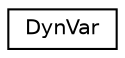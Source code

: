 digraph "Graphical Class Hierarchy"
{
  edge [fontname="Helvetica",fontsize="10",labelfontname="Helvetica",labelfontsize="10"];
  node [fontname="Helvetica",fontsize="10",shape=record];
  rankdir="LR";
  Node1 [label="DynVar",height=0.2,width=0.4,color="black", fillcolor="white", style="filled",URL="$class_microchip_m_p_f_s_1_1_dyn_var.html"];
}
